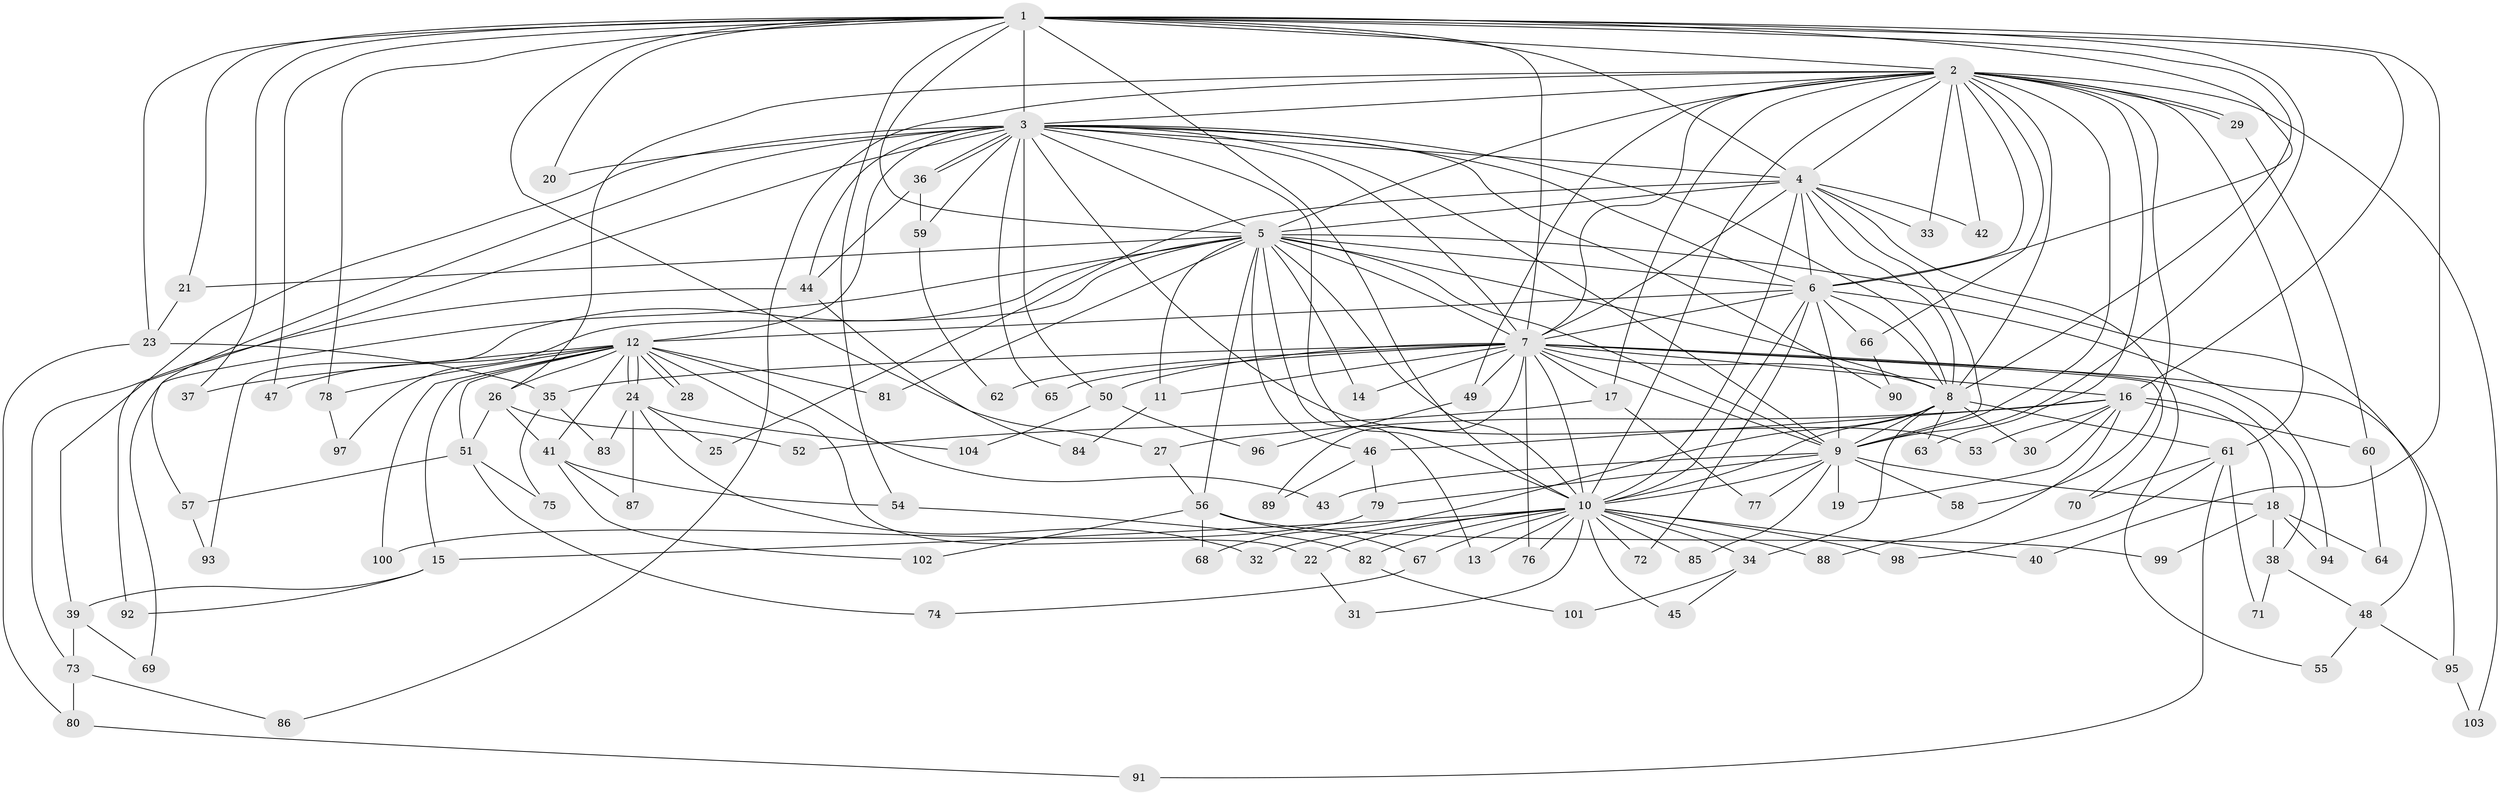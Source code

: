 // coarse degree distribution, {24: 0.019230769230769232, 20: 0.019230769230769232, 21: 0.019230769230769232, 15: 0.019230769230769232, 8: 0.019230769230769232, 11: 0.019230769230769232, 3: 0.1346153846153846, 14: 0.019230769230769232, 2: 0.40384615384615385, 4: 0.11538461538461539, 9: 0.019230769230769232, 6: 0.057692307692307696, 7: 0.057692307692307696, 1: 0.057692307692307696, 5: 0.019230769230769232}
// Generated by graph-tools (version 1.1) at 2025/17/03/04/25 18:17:47]
// undirected, 104 vertices, 233 edges
graph export_dot {
graph [start="1"]
  node [color=gray90,style=filled];
  1;
  2;
  3;
  4;
  5;
  6;
  7;
  8;
  9;
  10;
  11;
  12;
  13;
  14;
  15;
  16;
  17;
  18;
  19;
  20;
  21;
  22;
  23;
  24;
  25;
  26;
  27;
  28;
  29;
  30;
  31;
  32;
  33;
  34;
  35;
  36;
  37;
  38;
  39;
  40;
  41;
  42;
  43;
  44;
  45;
  46;
  47;
  48;
  49;
  50;
  51;
  52;
  53;
  54;
  55;
  56;
  57;
  58;
  59;
  60;
  61;
  62;
  63;
  64;
  65;
  66;
  67;
  68;
  69;
  70;
  71;
  72;
  73;
  74;
  75;
  76;
  77;
  78;
  79;
  80;
  81;
  82;
  83;
  84;
  85;
  86;
  87;
  88;
  89;
  90;
  91;
  92;
  93;
  94;
  95;
  96;
  97;
  98;
  99;
  100;
  101;
  102;
  103;
  104;
  1 -- 2;
  1 -- 3;
  1 -- 4;
  1 -- 5;
  1 -- 6;
  1 -- 7;
  1 -- 8;
  1 -- 9;
  1 -- 10;
  1 -- 16;
  1 -- 20;
  1 -- 21;
  1 -- 23;
  1 -- 27;
  1 -- 37;
  1 -- 40;
  1 -- 47;
  1 -- 54;
  1 -- 78;
  2 -- 3;
  2 -- 4;
  2 -- 5;
  2 -- 6;
  2 -- 7;
  2 -- 8;
  2 -- 9;
  2 -- 10;
  2 -- 17;
  2 -- 26;
  2 -- 29;
  2 -- 29;
  2 -- 33;
  2 -- 42;
  2 -- 49;
  2 -- 58;
  2 -- 61;
  2 -- 63;
  2 -- 66;
  2 -- 86;
  2 -- 103;
  3 -- 4;
  3 -- 5;
  3 -- 6;
  3 -- 7;
  3 -- 8;
  3 -- 9;
  3 -- 10;
  3 -- 12;
  3 -- 20;
  3 -- 36;
  3 -- 36;
  3 -- 39;
  3 -- 44;
  3 -- 50;
  3 -- 53;
  3 -- 57;
  3 -- 59;
  3 -- 65;
  3 -- 90;
  3 -- 92;
  4 -- 5;
  4 -- 6;
  4 -- 7;
  4 -- 8;
  4 -- 9;
  4 -- 10;
  4 -- 25;
  4 -- 33;
  4 -- 42;
  4 -- 55;
  5 -- 6;
  5 -- 7;
  5 -- 8;
  5 -- 9;
  5 -- 10;
  5 -- 11;
  5 -- 13;
  5 -- 14;
  5 -- 21;
  5 -- 46;
  5 -- 48;
  5 -- 56;
  5 -- 69;
  5 -- 81;
  5 -- 93;
  5 -- 97;
  6 -- 7;
  6 -- 8;
  6 -- 9;
  6 -- 10;
  6 -- 12;
  6 -- 66;
  6 -- 72;
  6 -- 94;
  7 -- 8;
  7 -- 9;
  7 -- 10;
  7 -- 11;
  7 -- 14;
  7 -- 16;
  7 -- 17;
  7 -- 35;
  7 -- 38;
  7 -- 49;
  7 -- 50;
  7 -- 62;
  7 -- 65;
  7 -- 70;
  7 -- 76;
  7 -- 89;
  7 -- 95;
  8 -- 9;
  8 -- 10;
  8 -- 30;
  8 -- 34;
  8 -- 61;
  8 -- 63;
  8 -- 68;
  9 -- 10;
  9 -- 18;
  9 -- 19;
  9 -- 43;
  9 -- 58;
  9 -- 77;
  9 -- 79;
  9 -- 85;
  10 -- 13;
  10 -- 15;
  10 -- 22;
  10 -- 31;
  10 -- 32;
  10 -- 34;
  10 -- 40;
  10 -- 45;
  10 -- 67;
  10 -- 72;
  10 -- 76;
  10 -- 82;
  10 -- 85;
  10 -- 88;
  10 -- 98;
  11 -- 84;
  12 -- 15;
  12 -- 22;
  12 -- 24;
  12 -- 24;
  12 -- 26;
  12 -- 28;
  12 -- 28;
  12 -- 37;
  12 -- 41;
  12 -- 43;
  12 -- 47;
  12 -- 51;
  12 -- 78;
  12 -- 81;
  12 -- 100;
  15 -- 39;
  15 -- 92;
  16 -- 18;
  16 -- 19;
  16 -- 27;
  16 -- 30;
  16 -- 46;
  16 -- 53;
  16 -- 60;
  16 -- 88;
  17 -- 52;
  17 -- 77;
  18 -- 38;
  18 -- 64;
  18 -- 94;
  18 -- 99;
  21 -- 23;
  22 -- 31;
  23 -- 35;
  23 -- 80;
  24 -- 25;
  24 -- 32;
  24 -- 83;
  24 -- 87;
  24 -- 104;
  26 -- 41;
  26 -- 51;
  26 -- 52;
  27 -- 56;
  29 -- 60;
  34 -- 45;
  34 -- 101;
  35 -- 75;
  35 -- 83;
  36 -- 44;
  36 -- 59;
  38 -- 48;
  38 -- 71;
  39 -- 69;
  39 -- 73;
  41 -- 54;
  41 -- 87;
  41 -- 102;
  44 -- 73;
  44 -- 84;
  46 -- 79;
  46 -- 89;
  48 -- 55;
  48 -- 95;
  49 -- 96;
  50 -- 96;
  50 -- 104;
  51 -- 57;
  51 -- 74;
  51 -- 75;
  54 -- 82;
  56 -- 67;
  56 -- 68;
  56 -- 99;
  56 -- 102;
  57 -- 93;
  59 -- 62;
  60 -- 64;
  61 -- 70;
  61 -- 71;
  61 -- 91;
  61 -- 98;
  66 -- 90;
  67 -- 74;
  73 -- 80;
  73 -- 86;
  78 -- 97;
  79 -- 100;
  80 -- 91;
  82 -- 101;
  95 -- 103;
}
